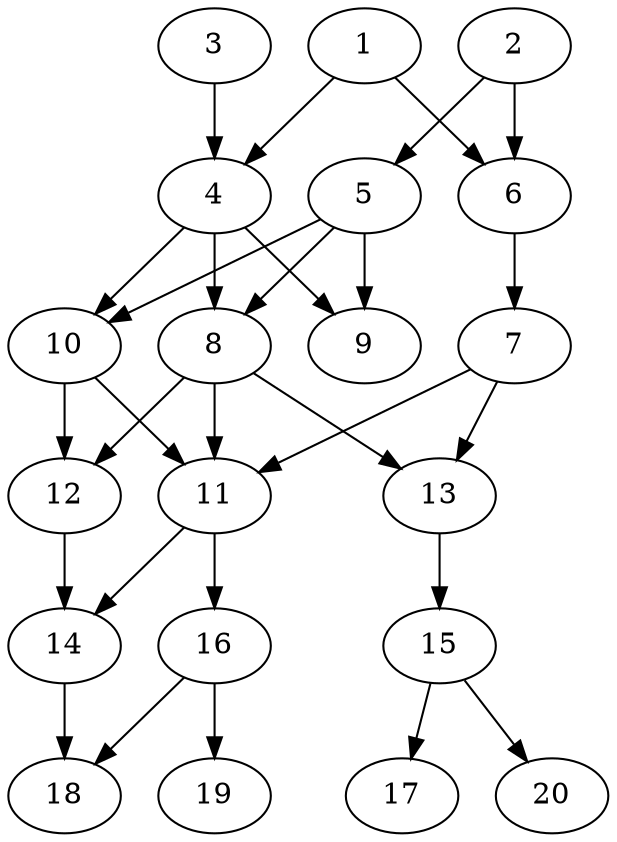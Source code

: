 // DAG automatically generated by daggen at Thu Oct  3 13:58:42 2019
// ./daggen --dot -n 20 --ccr 0.5 --fat 0.5 --regular 0.9 --density 0.6 --mindata 5242880 --maxdata 52428800 
digraph G {
  1 [size="58740736", alpha="0.19", expect_size="29370368"] 
  1 -> 4 [size ="29370368"]
  1 -> 6 [size ="29370368"]
  2 [size="70422528", alpha="0.18", expect_size="35211264"] 
  2 -> 5 [size ="35211264"]
  2 -> 6 [size ="35211264"]
  3 [size="60934144", alpha="0.18", expect_size="30467072"] 
  3 -> 4 [size ="30467072"]
  4 [size="38506496", alpha="0.18", expect_size="19253248"] 
  4 -> 8 [size ="19253248"]
  4 -> 9 [size ="19253248"]
  4 -> 10 [size ="19253248"]
  5 [size="59754496", alpha="0.04", expect_size="29877248"] 
  5 -> 8 [size ="29877248"]
  5 -> 9 [size ="29877248"]
  5 -> 10 [size ="29877248"]
  6 [size="83865600", alpha="0.02", expect_size="41932800"] 
  6 -> 7 [size ="41932800"]
  7 [size="61257728", alpha="0.14", expect_size="30628864"] 
  7 -> 11 [size ="30628864"]
  7 -> 13 [size ="30628864"]
  8 [size="11067392", alpha="0.07", expect_size="5533696"] 
  8 -> 11 [size ="5533696"]
  8 -> 12 [size ="5533696"]
  8 -> 13 [size ="5533696"]
  9 [size="77221888", alpha="0.14", expect_size="38610944"] 
  10 [size="52787200", alpha="0.01", expect_size="26393600"] 
  10 -> 11 [size ="26393600"]
  10 -> 12 [size ="26393600"]
  11 [size="44156928", alpha="0.19", expect_size="22078464"] 
  11 -> 14 [size ="22078464"]
  11 -> 16 [size ="22078464"]
  12 [size="40368128", alpha="0.12", expect_size="20184064"] 
  12 -> 14 [size ="20184064"]
  13 [size="29333504", alpha="0.17", expect_size="14666752"] 
  13 -> 15 [size ="14666752"]
  14 [size="20076544", alpha="0.01", expect_size="10038272"] 
  14 -> 18 [size ="10038272"]
  15 [size="11479040", alpha="0.19", expect_size="5739520"] 
  15 -> 17 [size ="5739520"]
  15 -> 20 [size ="5739520"]
  16 [size="29122560", alpha="0.12", expect_size="14561280"] 
  16 -> 18 [size ="14561280"]
  16 -> 19 [size ="14561280"]
  17 [size="37179392", alpha="0.17", expect_size="18589696"] 
  18 [size="104491008", alpha="0.08", expect_size="52245504"] 
  19 [size="44963840", alpha="0.06", expect_size="22481920"] 
  20 [size="17436672", alpha="0.11", expect_size="8718336"] 
}
